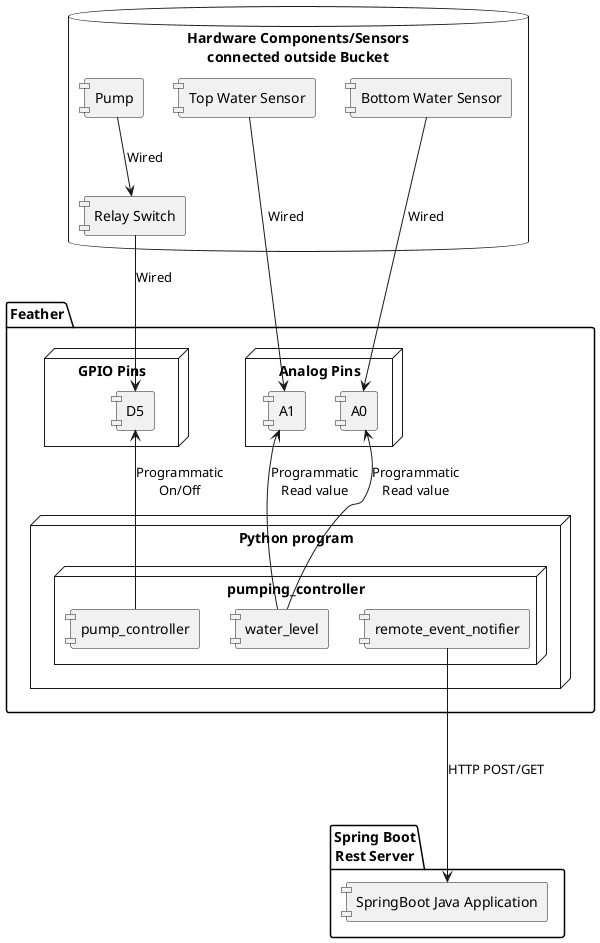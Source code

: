 @startuml
'https://plantuml.com/component-diagram
skinparam componentStyle uml1

package "Feather" {
   node "GPIO Pins" {
    [D5]
   }
   node "Analog Pins"{
    [A0]
    [A1]
   }
    node "Python program"{
       node "pumping_controller" {
       [remote_event_notifier]
       [pump_controller]
       [water_level]
       }
    }
  [pump_controller] -up-> [D5]:Programmatic\nOn/Off
  [water_level] -up-> [A0]:Programmatic\nRead value
  [water_level] -up-> [A1]:Programmatic\nRead value
}

package "Spring Boot\nRest Server" {
  [SpringBoot Java Application]
}


database "Hardware Components/Sensors\nconnected outside Bucket" {
   [Relay Switch]--> [D5]:Wired
   [Pump]--> [Relay Switch]:Wired
   [Top Water Sensor] --> [A1]:Wired
   [Bottom Water Sensor]--> [A0]:Wired

}
[remote_event_notifier] --down-> [SpringBoot Java Application]:HTTP POST/GET
@enduml